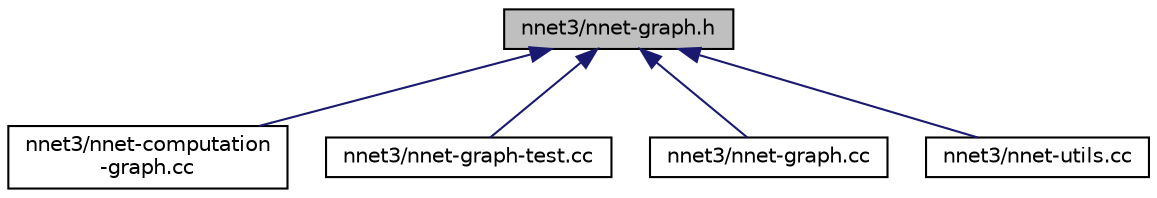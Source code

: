 digraph "nnet3/nnet-graph.h"
{
  edge [fontname="Helvetica",fontsize="10",labelfontname="Helvetica",labelfontsize="10"];
  node [fontname="Helvetica",fontsize="10",shape=record];
  Node90 [label="nnet3/nnet-graph.h",height=0.2,width=0.4,color="black", fillcolor="grey75", style="filled", fontcolor="black"];
  Node90 -> Node91 [dir="back",color="midnightblue",fontsize="10",style="solid",fontname="Helvetica"];
  Node91 [label="nnet3/nnet-computation\l-graph.cc",height=0.2,width=0.4,color="black", fillcolor="white", style="filled",URL="$nnet-computation-graph_8cc.html"];
  Node90 -> Node92 [dir="back",color="midnightblue",fontsize="10",style="solid",fontname="Helvetica"];
  Node92 [label="nnet3/nnet-graph-test.cc",height=0.2,width=0.4,color="black", fillcolor="white", style="filled",URL="$nnet-graph-test_8cc.html"];
  Node90 -> Node93 [dir="back",color="midnightblue",fontsize="10",style="solid",fontname="Helvetica"];
  Node93 [label="nnet3/nnet-graph.cc",height=0.2,width=0.4,color="black", fillcolor="white", style="filled",URL="$nnet-graph_8cc.html"];
  Node90 -> Node94 [dir="back",color="midnightblue",fontsize="10",style="solid",fontname="Helvetica"];
  Node94 [label="nnet3/nnet-utils.cc",height=0.2,width=0.4,color="black", fillcolor="white", style="filled",URL="$nnet-utils_8cc.html"];
}
